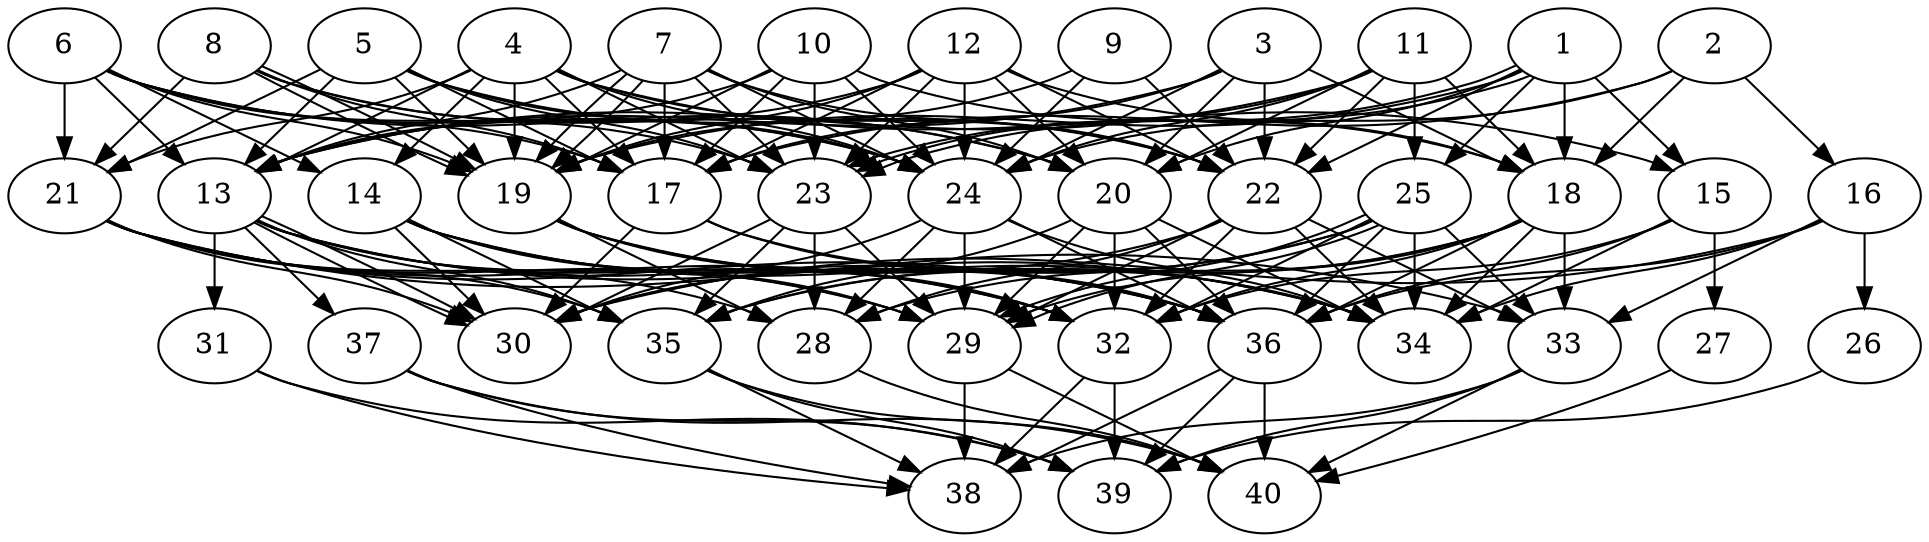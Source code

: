 // DAG automatically generated by daggen at Thu Oct  3 14:06:49 2019
// ./daggen --dot -n 40 --ccr 0.3 --fat 0.7 --regular 0.9 --density 0.9 --mindata 5242880 --maxdata 52428800 
digraph G {
  1 [size="83135147", alpha="0.11", expect_size="24940544"] 
  1 -> 15 [size ="24940544"]
  1 -> 18 [size ="24940544"]
  1 -> 19 [size ="24940544"]
  1 -> 20 [size ="24940544"]
  1 -> 22 [size ="24940544"]
  1 -> 23 [size ="24940544"]
  1 -> 23 [size ="24940544"]
  1 -> 25 [size ="24940544"]
  2 [size="85118293", alpha="0.12", expect_size="25535488"] 
  2 -> 16 [size ="25535488"]
  2 -> 17 [size ="25535488"]
  2 -> 18 [size ="25535488"]
  2 -> 24 [size ="25535488"]
  3 [size="26552320", alpha="0.05", expect_size="7965696"] 
  3 -> 13 [size ="7965696"]
  3 -> 17 [size ="7965696"]
  3 -> 18 [size ="7965696"]
  3 -> 20 [size ="7965696"]
  3 -> 22 [size ="7965696"]
  3 -> 24 [size ="7965696"]
  4 [size="31569920", alpha="0.11", expect_size="9470976"] 
  4 -> 13 [size ="9470976"]
  4 -> 14 [size ="9470976"]
  4 -> 15 [size ="9470976"]
  4 -> 17 [size ="9470976"]
  4 -> 19 [size ="9470976"]
  4 -> 21 [size ="9470976"]
  4 -> 22 [size ="9470976"]
  4 -> 23 [size ="9470976"]
  4 -> 24 [size ="9470976"]
  5 [size="116415147", alpha="0.01", expect_size="34924544"] 
  5 -> 13 [size ="34924544"]
  5 -> 17 [size ="34924544"]
  5 -> 19 [size ="34924544"]
  5 -> 21 [size ="34924544"]
  5 -> 22 [size ="34924544"]
  5 -> 23 [size ="34924544"]
  5 -> 24 [size ="34924544"]
  6 [size="153262080", alpha="0.19", expect_size="45978624"] 
  6 -> 13 [size ="45978624"]
  6 -> 14 [size ="45978624"]
  6 -> 17 [size ="45978624"]
  6 -> 19 [size ="45978624"]
  6 -> 20 [size ="45978624"]
  6 -> 21 [size ="45978624"]
  6 -> 23 [size ="45978624"]
  6 -> 24 [size ="45978624"]
  7 [size="72587947", alpha="0.05", expect_size="21776384"] 
  7 -> 13 [size ="21776384"]
  7 -> 17 [size ="21776384"]
  7 -> 19 [size ="21776384"]
  7 -> 19 [size ="21776384"]
  7 -> 20 [size ="21776384"]
  7 -> 22 [size ="21776384"]
  7 -> 23 [size ="21776384"]
  7 -> 24 [size ="21776384"]
  8 [size="164010667", alpha="0.06", expect_size="49203200"] 
  8 -> 17 [size ="49203200"]
  8 -> 19 [size ="49203200"]
  8 -> 19 [size ="49203200"]
  8 -> 20 [size ="49203200"]
  8 -> 21 [size ="49203200"]
  8 -> 24 [size ="49203200"]
  9 [size="91146240", alpha="0.16", expect_size="27343872"] 
  9 -> 19 [size ="27343872"]
  9 -> 22 [size ="27343872"]
  9 -> 24 [size ="27343872"]
  10 [size="140752213", alpha="0.05", expect_size="42225664"] 
  10 -> 13 [size ="42225664"]
  10 -> 17 [size ="42225664"]
  10 -> 18 [size ="42225664"]
  10 -> 19 [size ="42225664"]
  10 -> 23 [size ="42225664"]
  10 -> 24 [size ="42225664"]
  11 [size="72693760", alpha="0.06", expect_size="21808128"] 
  11 -> 13 [size ="21808128"]
  11 -> 18 [size ="21808128"]
  11 -> 20 [size ="21808128"]
  11 -> 22 [size ="21808128"]
  11 -> 23 [size ="21808128"]
  11 -> 24 [size ="21808128"]
  11 -> 25 [size ="21808128"]
  12 [size="157112320", alpha="0.08", expect_size="47133696"] 
  12 -> 13 [size ="47133696"]
  12 -> 17 [size ="47133696"]
  12 -> 18 [size ="47133696"]
  12 -> 19 [size ="47133696"]
  12 -> 20 [size ="47133696"]
  12 -> 22 [size ="47133696"]
  12 -> 23 [size ="47133696"]
  12 -> 24 [size ="47133696"]
  13 [size="92412587", alpha="0.05", expect_size="27723776"] 
  13 -> 29 [size ="27723776"]
  13 -> 30 [size ="27723776"]
  13 -> 30 [size ="27723776"]
  13 -> 31 [size ="27723776"]
  13 -> 32 [size ="27723776"]
  13 -> 34 [size ="27723776"]
  13 -> 35 [size ="27723776"]
  13 -> 36 [size ="27723776"]
  13 -> 37 [size ="27723776"]
  14 [size="134304427", alpha="0.18", expect_size="40291328"] 
  14 -> 29 [size ="40291328"]
  14 -> 30 [size ="40291328"]
  14 -> 32 [size ="40291328"]
  14 -> 34 [size ="40291328"]
  14 -> 35 [size ="40291328"]
  14 -> 36 [size ="40291328"]
  15 [size="62870187", alpha="0.07", expect_size="18861056"] 
  15 -> 27 [size ="18861056"]
  15 -> 32 [size ="18861056"]
  15 -> 34 [size ="18861056"]
  15 -> 36 [size ="18861056"]
  16 [size="72403627", alpha="0.19", expect_size="21721088"] 
  16 -> 26 [size ="21721088"]
  16 -> 30 [size ="21721088"]
  16 -> 33 [size ="21721088"]
  16 -> 34 [size ="21721088"]
  16 -> 36 [size ="21721088"]
  17 [size="61668693", alpha="0.02", expect_size="18500608"] 
  17 -> 30 [size ="18500608"]
  17 -> 34 [size ="18500608"]
  17 -> 36 [size ="18500608"]
  18 [size="102857387", alpha="0.09", expect_size="30857216"] 
  18 -> 28 [size ="30857216"]
  18 -> 29 [size ="30857216"]
  18 -> 32 [size ="30857216"]
  18 -> 33 [size ="30857216"]
  18 -> 34 [size ="30857216"]
  18 -> 35 [size ="30857216"]
  18 -> 36 [size ="30857216"]
  19 [size="151292587", alpha="0.19", expect_size="45387776"] 
  19 -> 28 [size ="45387776"]
  19 -> 32 [size ="45387776"]
  19 -> 34 [size ="45387776"]
  19 -> 36 [size ="45387776"]
  20 [size="120115200", alpha="0.07", expect_size="36034560"] 
  20 -> 29 [size ="36034560"]
  20 -> 32 [size ="36034560"]
  20 -> 34 [size ="36034560"]
  20 -> 35 [size ="36034560"]
  20 -> 36 [size ="36034560"]
  21 [size="158941867", alpha="0.03", expect_size="47682560"] 
  21 -> 28 [size ="47682560"]
  21 -> 29 [size ="47682560"]
  21 -> 30 [size ="47682560"]
  21 -> 32 [size ="47682560"]
  21 -> 33 [size ="47682560"]
  21 -> 35 [size ="47682560"]
  21 -> 36 [size ="47682560"]
  22 [size="49769813", alpha="0.07", expect_size="14930944"] 
  22 -> 28 [size ="14930944"]
  22 -> 29 [size ="14930944"]
  22 -> 30 [size ="14930944"]
  22 -> 32 [size ="14930944"]
  22 -> 33 [size ="14930944"]
  22 -> 34 [size ="14930944"]
  23 [size="114459307", alpha="0.12", expect_size="34337792"] 
  23 -> 28 [size ="34337792"]
  23 -> 29 [size ="34337792"]
  23 -> 30 [size ="34337792"]
  23 -> 35 [size ="34337792"]
  24 [size="157132800", alpha="0.20", expect_size="47139840"] 
  24 -> 28 [size ="47139840"]
  24 -> 29 [size ="47139840"]
  24 -> 30 [size ="47139840"]
  24 -> 34 [size ="47139840"]
  24 -> 36 [size ="47139840"]
  25 [size="139250347", alpha="0.20", expect_size="41775104"] 
  25 -> 29 [size ="41775104"]
  25 -> 29 [size ="41775104"]
  25 -> 30 [size ="41775104"]
  25 -> 32 [size ="41775104"]
  25 -> 33 [size ="41775104"]
  25 -> 34 [size ="41775104"]
  25 -> 35 [size ="41775104"]
  25 -> 36 [size ="41775104"]
  26 [size="35894613", alpha="0.17", expect_size="10768384"] 
  26 -> 39 [size ="10768384"]
  27 [size="30839467", alpha="0.01", expect_size="9251840"] 
  27 -> 40 [size ="9251840"]
  28 [size="45404160", alpha="0.04", expect_size="13621248"] 
  28 -> 40 [size ="13621248"]
  29 [size="115080533", alpha="0.16", expect_size="34524160"] 
  29 -> 38 [size ="34524160"]
  29 -> 40 [size ="34524160"]
  30 [size="110783147", alpha="0.04", expect_size="33234944"] 
  31 [size="164700160", alpha="0.19", expect_size="49410048"] 
  31 -> 38 [size ="49410048"]
  31 -> 39 [size ="49410048"]
  32 [size="27910827", alpha="0.11", expect_size="8373248"] 
  32 -> 38 [size ="8373248"]
  32 -> 39 [size ="8373248"]
  33 [size="82643627", alpha="0.13", expect_size="24793088"] 
  33 -> 38 [size ="24793088"]
  33 -> 39 [size ="24793088"]
  33 -> 40 [size ="24793088"]
  34 [size="23394987", alpha="0.10", expect_size="7018496"] 
  35 [size="21548373", alpha="0.13", expect_size="6464512"] 
  35 -> 38 [size ="6464512"]
  35 -> 39 [size ="6464512"]
  35 -> 40 [size ="6464512"]
  36 [size="18759680", alpha="0.03", expect_size="5627904"] 
  36 -> 38 [size ="5627904"]
  36 -> 39 [size ="5627904"]
  36 -> 40 [size ="5627904"]
  37 [size="150814720", alpha="0.18", expect_size="45244416"] 
  37 -> 38 [size ="45244416"]
  37 -> 39 [size ="45244416"]
  37 -> 40 [size ="45244416"]
  38 [size="158255787", alpha="0.04", expect_size="47476736"] 
  39 [size="30334293", alpha="0.08", expect_size="9100288"] 
  40 [size="155293013", alpha="0.04", expect_size="46587904"] 
}
